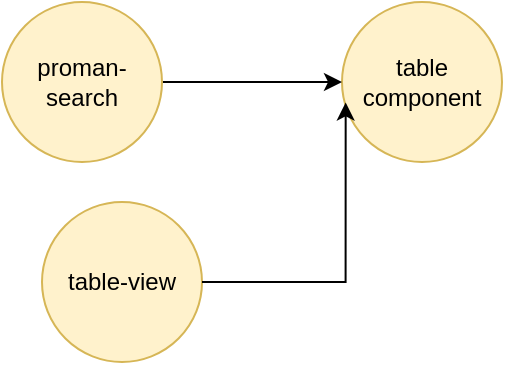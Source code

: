 <mxfile version="24.9.1">
  <diagram name="Страница — 1" id="1hXN6tujKt-layfgxzke">
    <mxGraphModel dx="830" dy="439" grid="1" gridSize="10" guides="1" tooltips="1" connect="1" arrows="1" fold="1" page="1" pageScale="1" pageWidth="827" pageHeight="1169" math="0" shadow="0">
      <root>
        <mxCell id="0" />
        <mxCell id="1" parent="0" />
        <mxCell id="m2Cjjlge13i-lpZ5ysHb-1" value="table component" style="ellipse;whiteSpace=wrap;html=1;aspect=fixed;fillColor=#fff2cc;strokeColor=#d6b656;" vertex="1" parent="1">
          <mxGeometry x="230" y="250" width="80" height="80" as="geometry" />
        </mxCell>
        <mxCell id="m2Cjjlge13i-lpZ5ysHb-3" style="edgeStyle=orthogonalEdgeStyle;rounded=0;orthogonalLoop=1;jettySize=auto;html=1;entryX=0;entryY=0.5;entryDx=0;entryDy=0;" edge="1" parent="1" source="m2Cjjlge13i-lpZ5ysHb-2" target="m2Cjjlge13i-lpZ5ysHb-1">
          <mxGeometry relative="1" as="geometry" />
        </mxCell>
        <mxCell id="m2Cjjlge13i-lpZ5ysHb-2" value="proman-search" style="ellipse;whiteSpace=wrap;html=1;aspect=fixed;fillColor=#fff2cc;strokeColor=#d6b656;" vertex="1" parent="1">
          <mxGeometry x="60" y="250" width="80" height="80" as="geometry" />
        </mxCell>
        <mxCell id="m2Cjjlge13i-lpZ5ysHb-4" value="table-view" style="ellipse;whiteSpace=wrap;html=1;aspect=fixed;fillColor=#fff2cc;strokeColor=#d6b656;" vertex="1" parent="1">
          <mxGeometry x="80" y="350" width="80" height="80" as="geometry" />
        </mxCell>
        <mxCell id="m2Cjjlge13i-lpZ5ysHb-5" style="edgeStyle=orthogonalEdgeStyle;rounded=0;orthogonalLoop=1;jettySize=auto;html=1;entryX=0.023;entryY=0.628;entryDx=0;entryDy=0;entryPerimeter=0;" edge="1" parent="1" source="m2Cjjlge13i-lpZ5ysHb-4" target="m2Cjjlge13i-lpZ5ysHb-1">
          <mxGeometry relative="1" as="geometry" />
        </mxCell>
      </root>
    </mxGraphModel>
  </diagram>
</mxfile>
